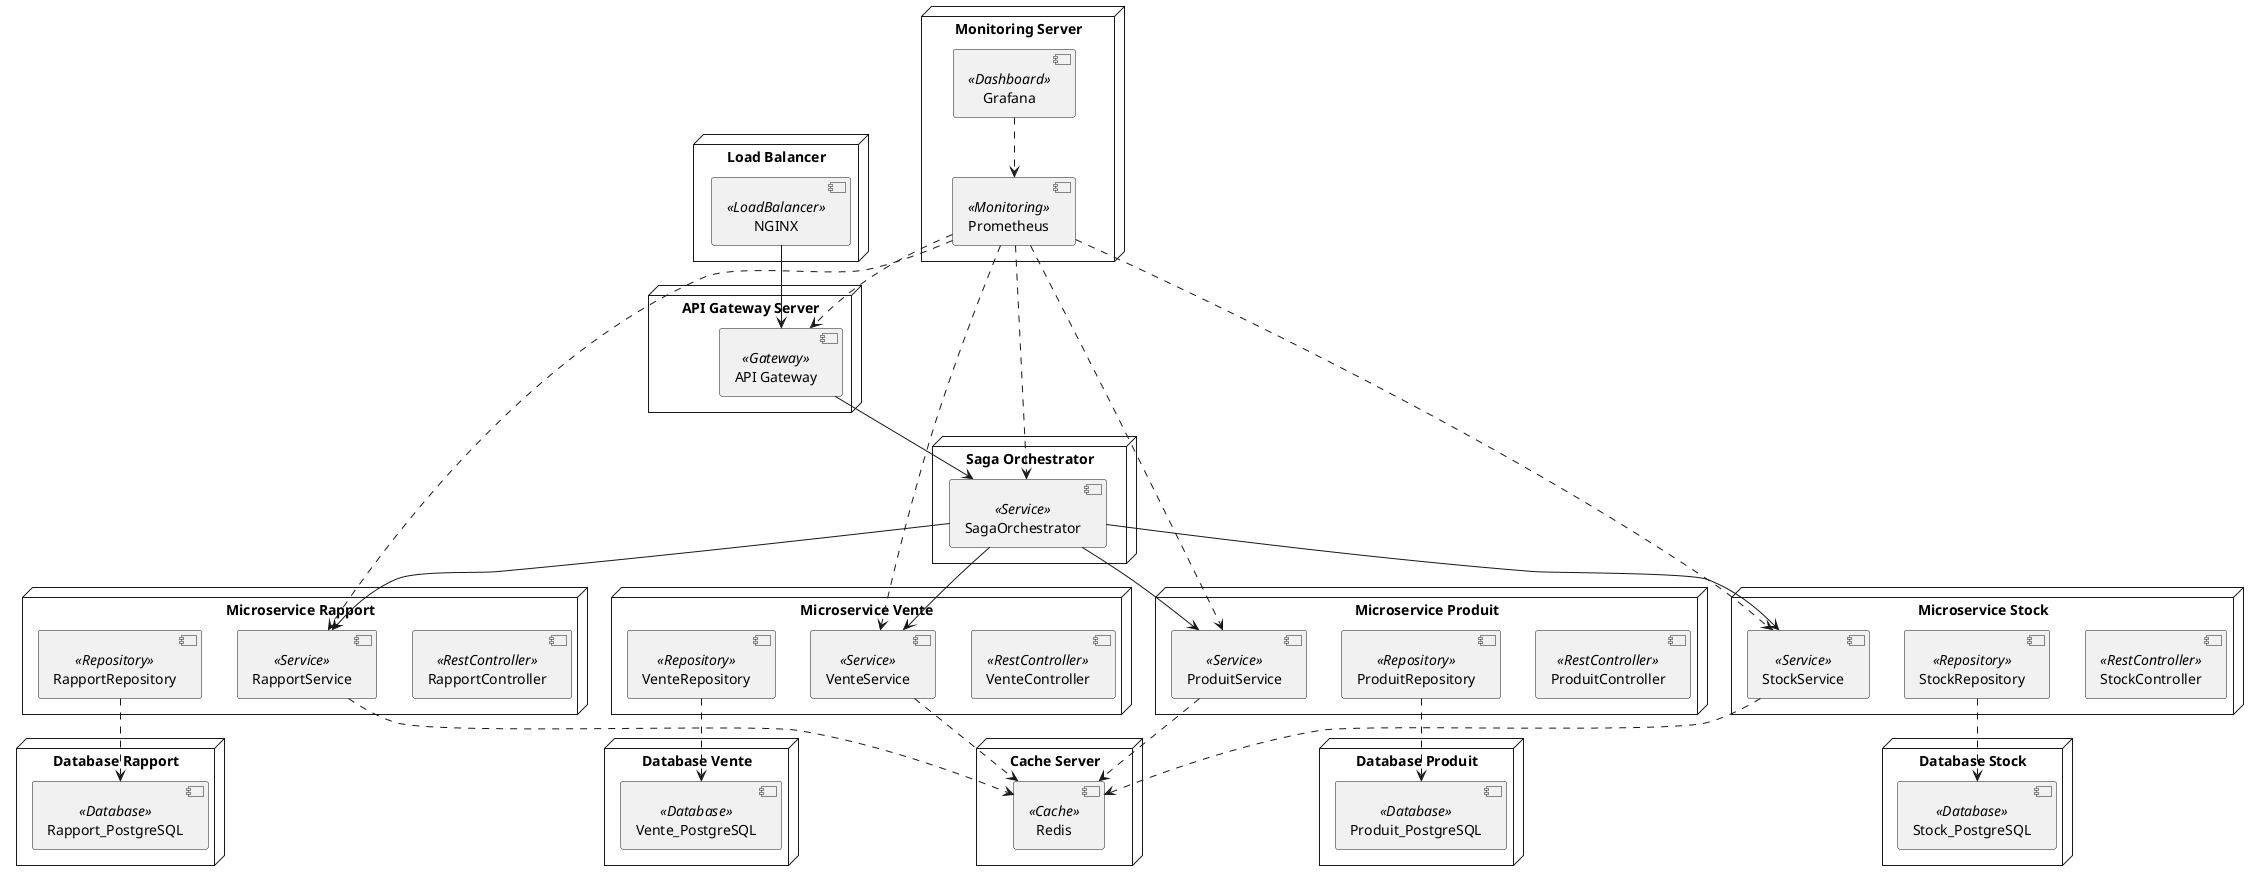 @startuml DiagrammeDeploiement

node "Load Balancer" {
  component "NGINX" <<LoadBalancer>>
}

node "API Gateway Server" {
  component "API Gateway" <<Gateway>>
}

node "Saga Orchestrator" {
  component "SagaOrchestrator" <<Service>>
}

node "Microservice Vente" {
  component "VenteController" <<RestController>>
  component "VenteService" <<Service>>
  component "VenteRepository" <<Repository>>
}

node "Microservice Produit" {
  component "ProduitController" <<RestController>>
  component "ProduitService" <<Service>>
  component "ProduitRepository" <<Repository>>
}

node "Microservice Stock" {
  component "StockController" <<RestController>>
  component "StockService" <<Service>>
  component "StockRepository" <<Repository>>
}

node "Microservice Rapport" {
  component "RapportController" <<RestController>>
  component "RapportService" <<Service>>
  component "RapportRepository" <<Repository>>
}

node "Cache Server" {
  component "Redis" <<Cache>>
}

node "Monitoring Server" {
  component "Prometheus" <<Monitoring>>
  component "Grafana" <<Dashboard>>
}

node "Database Produit" {
  component "Produit_PostgreSQL" <<Database>>
}

node "Database Vente" {
  component "Vente_PostgreSQL" <<Database>>
}

node "Database Stock" {
  component "Stock_PostgreSQL" <<Database>>
}
node "Database Rapport" {
  component "Rapport_PostgreSQL" <<Database>>
}

' Connexions principales
"NGINX" --> "API Gateway"
"API Gateway" --> "SagaOrchestrator"

"SagaOrchestrator" --> "VenteService"
"SagaOrchestrator" --> "ProduitService"
"SagaOrchestrator" --> "StockService"
"SagaOrchestrator" --> "RapportService"

' Accès au cache
"VenteService" ..> "Redis"
"ProduitService" ..> "Redis"
"StockService" ..> "Redis"
"RapportService" ..> "Redis"

' Monitoring
"Prometheus" ..> "API Gateway"
"Prometheus" ..> "VenteService"
"Prometheus" ..> "ProduitService"
"Prometheus" ..> "StockService"
"Prometheus" ..> "RapportService"
"Prometheus" ..> "SagaOrchestrator"
"Grafana" ..> "Prometheus"
"VenteRepository" ..> "Vente_PostgreSQL"
"ProduitRepository" ..> "Produit_PostgreSQL"
"StockRepository" ..> "Stock_PostgreSQL"
"RapportRepository" ..> "Rapport_PostgreSQL"

@enduml